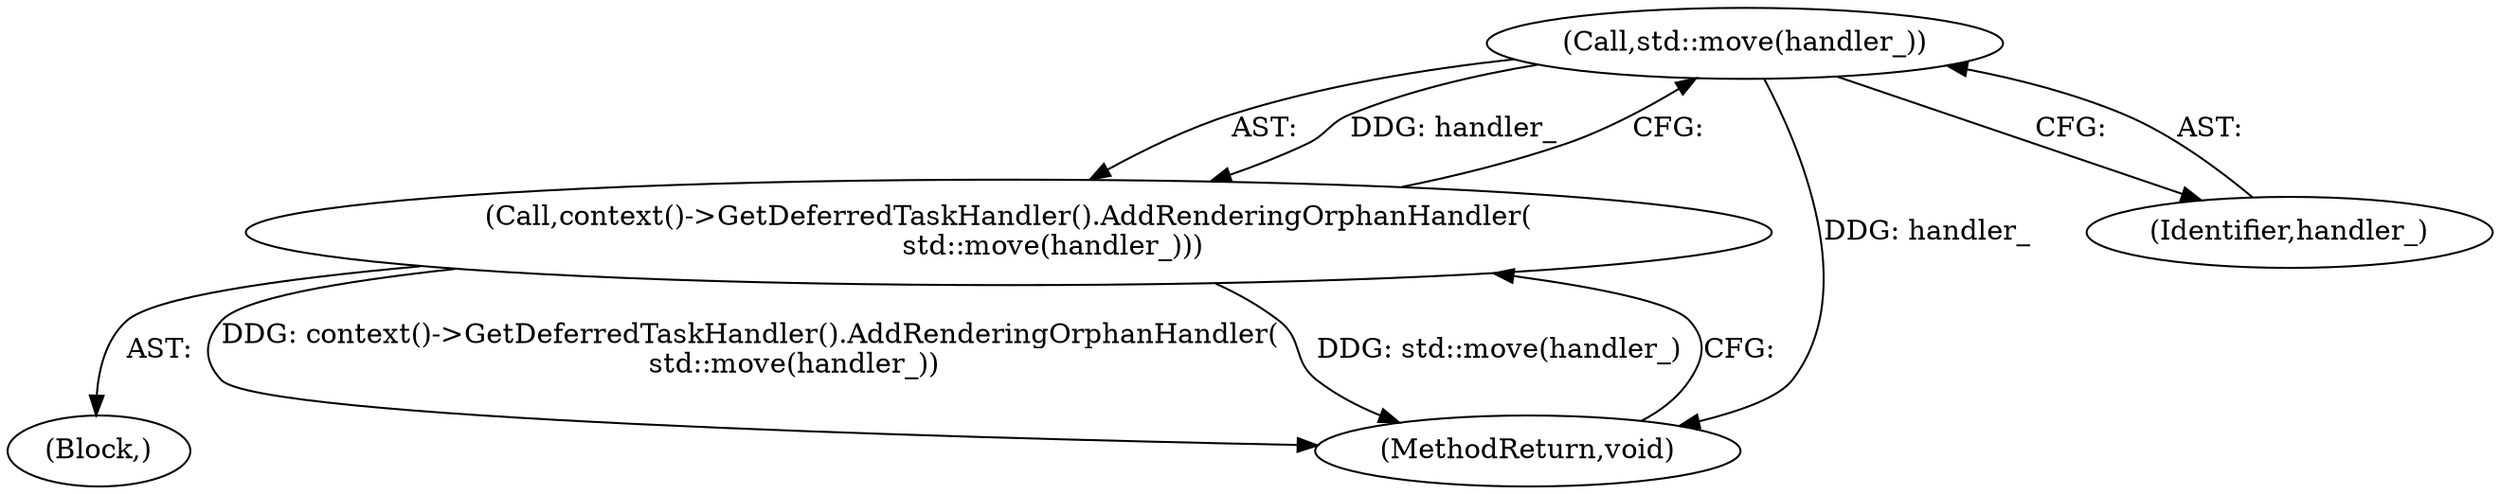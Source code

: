 digraph "0_Chrome_fd6a5115103b3e6a52ce15858c5ad4956df29300@API" {
"1000127" [label="(Call,std::move(handler_))"];
"1000126" [label="(Call,context()->GetDeferredTaskHandler().AddRenderingOrphanHandler(\n          std::move(handler_)))"];
"1000125" [label="(Block,)"];
"1000129" [label="(MethodReturn,void)"];
"1000127" [label="(Call,std::move(handler_))"];
"1000126" [label="(Call,context()->GetDeferredTaskHandler().AddRenderingOrphanHandler(\n          std::move(handler_)))"];
"1000128" [label="(Identifier,handler_)"];
"1000127" -> "1000126"  [label="AST: "];
"1000127" -> "1000128"  [label="CFG: "];
"1000128" -> "1000127"  [label="AST: "];
"1000126" -> "1000127"  [label="CFG: "];
"1000127" -> "1000129"  [label="DDG: handler_"];
"1000127" -> "1000126"  [label="DDG: handler_"];
"1000126" -> "1000125"  [label="AST: "];
"1000129" -> "1000126"  [label="CFG: "];
"1000126" -> "1000129"  [label="DDG: context()->GetDeferredTaskHandler().AddRenderingOrphanHandler(\n          std::move(handler_))"];
"1000126" -> "1000129"  [label="DDG: std::move(handler_)"];
}
